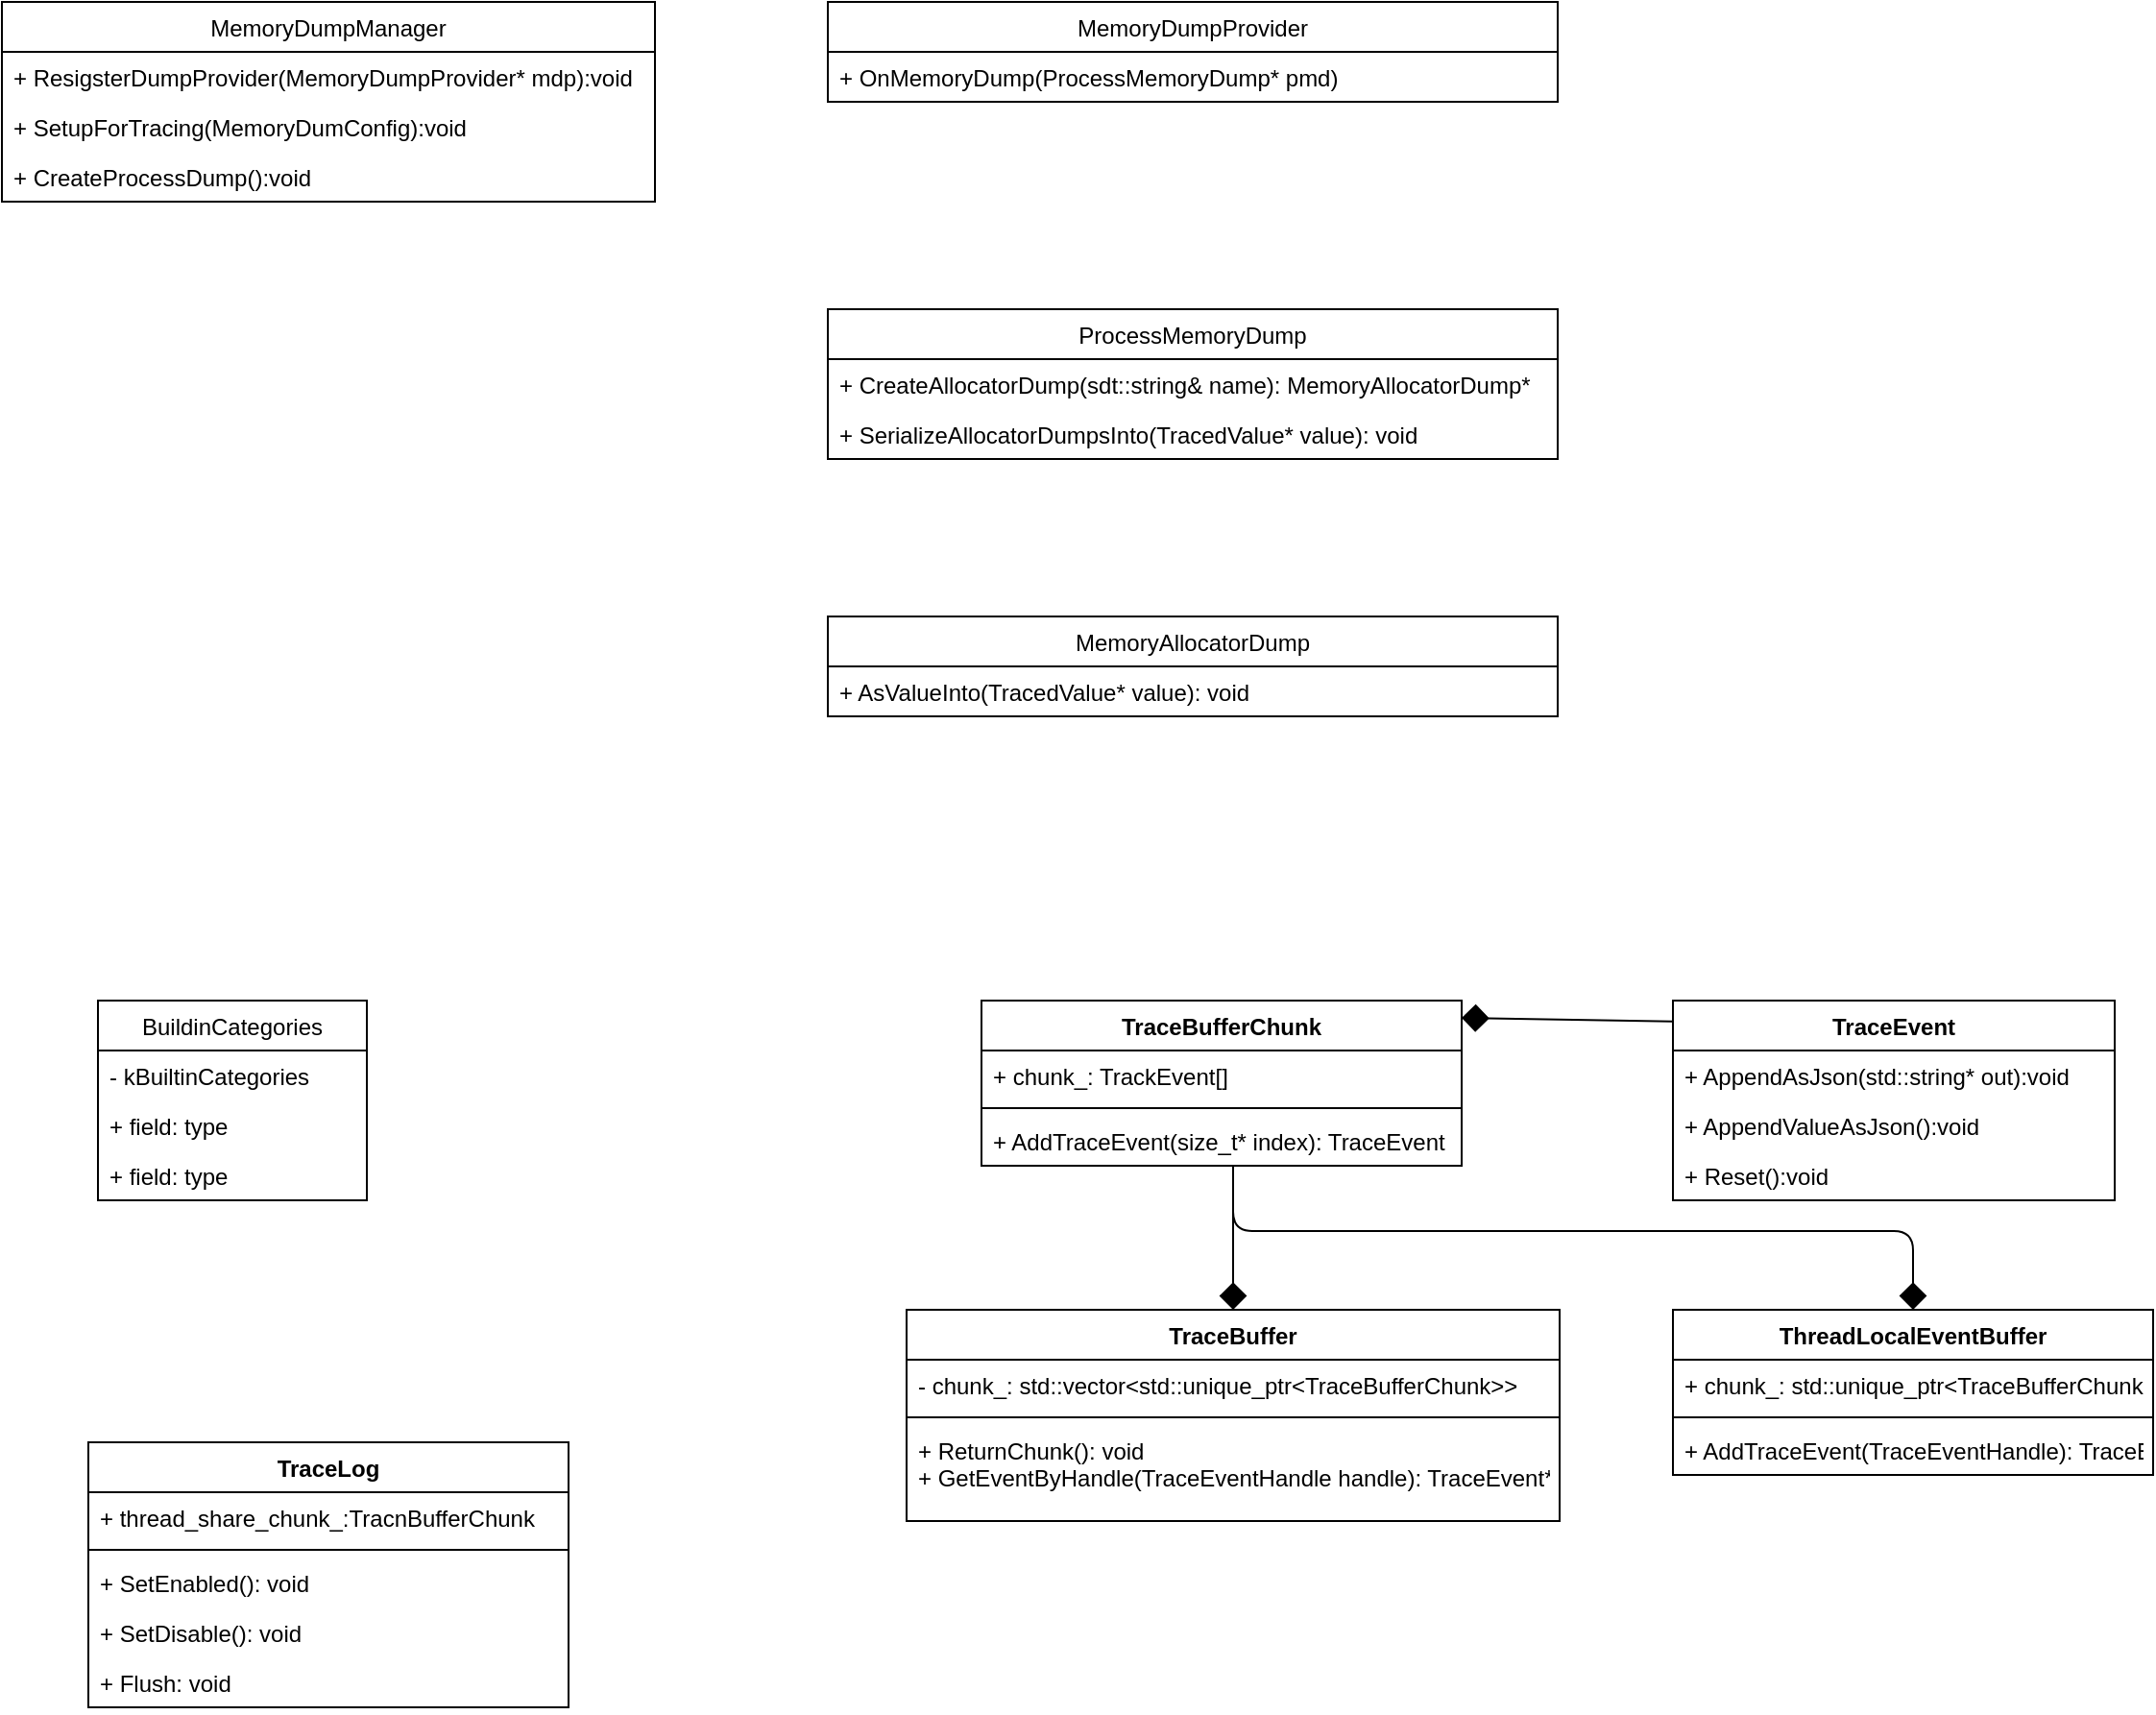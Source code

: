 <mxfile version="13.4.5" type="device"><diagram id="9j5b-aoKURdsj13jn49-" name="Page-1"><mxGraphModel dx="1422" dy="822" grid="1" gridSize="10" guides="1" tooltips="1" connect="1" arrows="1" fold="1" page="1" pageScale="1" pageWidth="827" pageHeight="1169" math="0" shadow="0"><root><mxCell id="0"/><mxCell id="1" parent="0"/><mxCell id="bRn5NN8jYjDixG__MpU9-2" value="MemoryDumpManager" style="swimlane;fontStyle=0;childLayout=stackLayout;horizontal=1;startSize=26;fillColor=none;horizontalStack=0;resizeParent=1;resizeParentMax=0;resizeLast=0;collapsible=1;marginBottom=0;" parent="1" vertex="1"><mxGeometry x="170" y="240" width="340" height="104" as="geometry"/></mxCell><mxCell id="bRn5NN8jYjDixG__MpU9-3" value="+ ResigsterDumpProvider(MemoryDumpProvider* mdp):void" style="text;strokeColor=none;fillColor=none;align=left;verticalAlign=top;spacingLeft=4;spacingRight=4;overflow=hidden;rotatable=0;points=[[0,0.5],[1,0.5]];portConstraint=eastwest;" parent="bRn5NN8jYjDixG__MpU9-2" vertex="1"><mxGeometry y="26" width="340" height="26" as="geometry"/></mxCell><mxCell id="bRn5NN8jYjDixG__MpU9-4" value="+ SetupForTracing(MemoryDumConfig):void" style="text;strokeColor=none;fillColor=none;align=left;verticalAlign=top;spacingLeft=4;spacingRight=4;overflow=hidden;rotatable=0;points=[[0,0.5],[1,0.5]];portConstraint=eastwest;" parent="bRn5NN8jYjDixG__MpU9-2" vertex="1"><mxGeometry y="52" width="340" height="26" as="geometry"/></mxCell><mxCell id="bRn5NN8jYjDixG__MpU9-5" value="+ CreateProcessDump():void" style="text;strokeColor=none;fillColor=none;align=left;verticalAlign=top;spacingLeft=4;spacingRight=4;overflow=hidden;rotatable=0;points=[[0,0.5],[1,0.5]];portConstraint=eastwest;" parent="bRn5NN8jYjDixG__MpU9-2" vertex="1"><mxGeometry y="78" width="340" height="26" as="geometry"/></mxCell><mxCell id="bRn5NN8jYjDixG__MpU9-6" value="MemoryDumpProvider" style="swimlane;fontStyle=0;childLayout=stackLayout;horizontal=1;startSize=26;fillColor=none;horizontalStack=0;resizeParent=1;resizeParentMax=0;resizeLast=0;collapsible=1;marginBottom=0;" parent="1" vertex="1"><mxGeometry x="600" y="240" width="380" height="52" as="geometry"/></mxCell><mxCell id="bRn5NN8jYjDixG__MpU9-7" value="+ OnMemoryDump(ProcessMemoryDump* pmd)" style="text;strokeColor=none;fillColor=none;align=left;verticalAlign=top;spacingLeft=4;spacingRight=4;overflow=hidden;rotatable=0;points=[[0,0.5],[1,0.5]];portConstraint=eastwest;" parent="bRn5NN8jYjDixG__MpU9-6" vertex="1"><mxGeometry y="26" width="380" height="26" as="geometry"/></mxCell><mxCell id="bRn5NN8jYjDixG__MpU9-10" value="ProcessMemoryDump" style="swimlane;fontStyle=0;childLayout=stackLayout;horizontal=1;startSize=26;fillColor=none;horizontalStack=0;resizeParent=1;resizeParentMax=0;resizeLast=0;collapsible=1;marginBottom=0;" parent="1" vertex="1"><mxGeometry x="600" y="400" width="380" height="78" as="geometry"/></mxCell><mxCell id="bRn5NN8jYjDixG__MpU9-12" value="+ CreateAllocatorDump(sdt::string&amp; name): MemoryAllocatorDump*" style="text;strokeColor=none;fillColor=none;align=left;verticalAlign=top;spacingLeft=4;spacingRight=4;overflow=hidden;rotatable=0;points=[[0,0.5],[1,0.5]];portConstraint=eastwest;" parent="bRn5NN8jYjDixG__MpU9-10" vertex="1"><mxGeometry y="26" width="380" height="26" as="geometry"/></mxCell><mxCell id="bRn5NN8jYjDixG__MpU9-13" value="+ SerializeAllocatorDumpsInto(TracedValue* value): void" style="text;strokeColor=none;fillColor=none;align=left;verticalAlign=top;spacingLeft=4;spacingRight=4;overflow=hidden;rotatable=0;points=[[0,0.5],[1,0.5]];portConstraint=eastwest;" parent="bRn5NN8jYjDixG__MpU9-10" vertex="1"><mxGeometry y="52" width="380" height="26" as="geometry"/></mxCell><mxCell id="bRn5NN8jYjDixG__MpU9-14" value="MemoryAllocatorDump" style="swimlane;fontStyle=0;childLayout=stackLayout;horizontal=1;startSize=26;fillColor=none;horizontalStack=0;resizeParent=1;resizeParentMax=0;resizeLast=0;collapsible=1;marginBottom=0;" parent="1" vertex="1"><mxGeometry x="600" y="560" width="380" height="52" as="geometry"/></mxCell><mxCell id="bRn5NN8jYjDixG__MpU9-15" value="+ AsValueInto(TracedValue* value): void" style="text;strokeColor=none;fillColor=none;align=left;verticalAlign=top;spacingLeft=4;spacingRight=4;overflow=hidden;rotatable=0;points=[[0,0.5],[1,0.5]];portConstraint=eastwest;" parent="bRn5NN8jYjDixG__MpU9-14" vertex="1"><mxGeometry y="26" width="380" height="26" as="geometry"/></mxCell><mxCell id="bRn5NN8jYjDixG__MpU9-22" value="BuildinCategories" style="swimlane;fontStyle=0;childLayout=stackLayout;horizontal=1;startSize=26;fillColor=none;horizontalStack=0;resizeParent=1;resizeParentMax=0;resizeLast=0;collapsible=1;marginBottom=0;" parent="1" vertex="1"><mxGeometry x="220" y="760" width="140" height="104" as="geometry"/></mxCell><mxCell id="bRn5NN8jYjDixG__MpU9-23" value="- kBuiltinCategories" style="text;strokeColor=none;fillColor=none;align=left;verticalAlign=top;spacingLeft=4;spacingRight=4;overflow=hidden;rotatable=0;points=[[0,0.5],[1,0.5]];portConstraint=eastwest;" parent="bRn5NN8jYjDixG__MpU9-22" vertex="1"><mxGeometry y="26" width="140" height="26" as="geometry"/></mxCell><mxCell id="bRn5NN8jYjDixG__MpU9-24" value="+ field: type" style="text;strokeColor=none;fillColor=none;align=left;verticalAlign=top;spacingLeft=4;spacingRight=4;overflow=hidden;rotatable=0;points=[[0,0.5],[1,0.5]];portConstraint=eastwest;" parent="bRn5NN8jYjDixG__MpU9-22" vertex="1"><mxGeometry y="52" width="140" height="26" as="geometry"/></mxCell><mxCell id="bRn5NN8jYjDixG__MpU9-25" value="+ field: type" style="text;strokeColor=none;fillColor=none;align=left;verticalAlign=top;spacingLeft=4;spacingRight=4;overflow=hidden;rotatable=0;points=[[0,0.5],[1,0.5]];portConstraint=eastwest;" parent="bRn5NN8jYjDixG__MpU9-22" vertex="1"><mxGeometry y="78" width="140" height="26" as="geometry"/></mxCell><mxCell id="bRn5NN8jYjDixG__MpU9-26" value="TraceBufferChunk" style="swimlane;fontStyle=1;align=center;verticalAlign=top;childLayout=stackLayout;horizontal=1;startSize=26;horizontalStack=0;resizeParent=1;resizeParentMax=0;resizeLast=0;collapsible=1;marginBottom=0;" parent="1" vertex="1"><mxGeometry x="680" y="760" width="250" height="86" as="geometry"/></mxCell><mxCell id="bRn5NN8jYjDixG__MpU9-27" value="+ chunk_: TrackEvent[]" style="text;strokeColor=none;fillColor=none;align=left;verticalAlign=top;spacingLeft=4;spacingRight=4;overflow=hidden;rotatable=0;points=[[0,0.5],[1,0.5]];portConstraint=eastwest;" parent="bRn5NN8jYjDixG__MpU9-26" vertex="1"><mxGeometry y="26" width="250" height="26" as="geometry"/></mxCell><mxCell id="bRn5NN8jYjDixG__MpU9-28" value="" style="line;strokeWidth=1;fillColor=none;align=left;verticalAlign=middle;spacingTop=-1;spacingLeft=3;spacingRight=3;rotatable=0;labelPosition=right;points=[];portConstraint=eastwest;" parent="bRn5NN8jYjDixG__MpU9-26" vertex="1"><mxGeometry y="52" width="250" height="8" as="geometry"/></mxCell><mxCell id="bRn5NN8jYjDixG__MpU9-29" value="+ AddTraceEvent(size_t* index): TraceEvent" style="text;strokeColor=none;fillColor=none;align=left;verticalAlign=top;spacingLeft=4;spacingRight=4;overflow=hidden;rotatable=0;points=[[0,0.5],[1,0.5]];portConstraint=eastwest;" parent="bRn5NN8jYjDixG__MpU9-26" vertex="1"><mxGeometry y="60" width="250" height="26" as="geometry"/></mxCell><mxCell id="bRn5NN8jYjDixG__MpU9-30" value="TraceLog" style="swimlane;fontStyle=1;align=center;verticalAlign=top;childLayout=stackLayout;horizontal=1;startSize=26;horizontalStack=0;resizeParent=1;resizeParentMax=0;resizeLast=0;collapsible=1;marginBottom=0;" parent="1" vertex="1"><mxGeometry x="215" y="990" width="250" height="138" as="geometry"/></mxCell><mxCell id="bRn5NN8jYjDixG__MpU9-31" value="+ thread_share_chunk_:TracnBufferChunk" style="text;strokeColor=none;fillColor=none;align=left;verticalAlign=top;spacingLeft=4;spacingRight=4;overflow=hidden;rotatable=0;points=[[0,0.5],[1,0.5]];portConstraint=eastwest;" parent="bRn5NN8jYjDixG__MpU9-30" vertex="1"><mxGeometry y="26" width="250" height="26" as="geometry"/></mxCell><mxCell id="bRn5NN8jYjDixG__MpU9-32" value="" style="line;strokeWidth=1;fillColor=none;align=left;verticalAlign=middle;spacingTop=-1;spacingLeft=3;spacingRight=3;rotatable=0;labelPosition=right;points=[];portConstraint=eastwest;" parent="bRn5NN8jYjDixG__MpU9-30" vertex="1"><mxGeometry y="52" width="250" height="8" as="geometry"/></mxCell><mxCell id="bRn5NN8jYjDixG__MpU9-33" value="+ SetEnabled(): void" style="text;strokeColor=none;fillColor=none;align=left;verticalAlign=top;spacingLeft=4;spacingRight=4;overflow=hidden;rotatable=0;points=[[0,0.5],[1,0.5]];portConstraint=eastwest;" parent="bRn5NN8jYjDixG__MpU9-30" vertex="1"><mxGeometry y="60" width="250" height="26" as="geometry"/></mxCell><mxCell id="bRn5NN8jYjDixG__MpU9-51" value="+ SetDisable(): void" style="text;strokeColor=none;fillColor=none;align=left;verticalAlign=top;spacingLeft=4;spacingRight=4;overflow=hidden;rotatable=0;points=[[0,0.5],[1,0.5]];portConstraint=eastwest;" parent="bRn5NN8jYjDixG__MpU9-30" vertex="1"><mxGeometry y="86" width="250" height="26" as="geometry"/></mxCell><mxCell id="bRn5NN8jYjDixG__MpU9-52" value="+ Flush: void" style="text;strokeColor=none;fillColor=none;align=left;verticalAlign=top;spacingLeft=4;spacingRight=4;overflow=hidden;rotatable=0;points=[[0,0.5],[1,0.5]];portConstraint=eastwest;" parent="bRn5NN8jYjDixG__MpU9-30" vertex="1"><mxGeometry y="112" width="250" height="26" as="geometry"/></mxCell><mxCell id="bRn5NN8jYjDixG__MpU9-42" value="" style="endArrow=diamond;endFill=1;endSize=12;html=1;exitX=0.524;exitY=1.038;exitDx=0;exitDy=0;exitPerimeter=0;entryX=0.5;entryY=0;entryDx=0;entryDy=0;fontSize=11;" parent="1" source="bRn5NN8jYjDixG__MpU9-29" target="bRn5NN8jYjDixG__MpU9-34" edge="1"><mxGeometry width="160" relative="1" as="geometry"><mxPoint x="790" y="720" as="sourcePoint"/><mxPoint x="950" y="720" as="targetPoint"/></mxGeometry></mxCell><mxCell id="bRn5NN8jYjDixG__MpU9-34" value="TraceBuffer" style="swimlane;fontStyle=1;align=center;verticalAlign=top;childLayout=stackLayout;horizontal=1;startSize=26;horizontalStack=0;resizeParent=1;resizeParentMax=0;resizeLast=0;collapsible=1;marginBottom=0;" parent="1" vertex="1"><mxGeometry x="641" y="921" width="340" height="110" as="geometry"/></mxCell><mxCell id="bRn5NN8jYjDixG__MpU9-35" value="- chunk_: std::vector&lt;std::unique_ptr&lt;TraceBufferChunk&gt;&gt;" style="text;strokeColor=none;fillColor=none;align=left;verticalAlign=top;spacingLeft=4;spacingRight=4;overflow=hidden;rotatable=0;points=[[0,0.5],[1,0.5]];portConstraint=eastwest;" parent="bRn5NN8jYjDixG__MpU9-34" vertex="1"><mxGeometry y="26" width="340" height="26" as="geometry"/></mxCell><mxCell id="bRn5NN8jYjDixG__MpU9-36" value="" style="line;strokeWidth=1;fillColor=none;align=left;verticalAlign=middle;spacingTop=-1;spacingLeft=3;spacingRight=3;rotatable=0;labelPosition=right;points=[];portConstraint=eastwest;" parent="bRn5NN8jYjDixG__MpU9-34" vertex="1"><mxGeometry y="52" width="340" height="8" as="geometry"/></mxCell><mxCell id="bRn5NN8jYjDixG__MpU9-37" value="+ ReturnChunk(): void&#10;+ GetEventByHandle(TraceEventHandle handle): TraceEvent*" style="text;strokeColor=none;fillColor=none;align=left;verticalAlign=top;spacingLeft=4;spacingRight=4;overflow=hidden;rotatable=0;points=[[0,0.5],[1,0.5]];portConstraint=eastwest;" parent="bRn5NN8jYjDixG__MpU9-34" vertex="1"><mxGeometry y="60" width="340" height="50" as="geometry"/></mxCell><mxCell id="bRn5NN8jYjDixG__MpU9-43" value="" style="endArrow=diamond;endFill=1;endSize=12;html=1;fontSize=11;exitX=0;exitY=0.105;exitDx=0;exitDy=0;exitPerimeter=0;" parent="1" source="bRn5NN8jYjDixG__MpU9-38" edge="1"><mxGeometry width="160" relative="1" as="geometry"><mxPoint x="990" y="710" as="sourcePoint"/><mxPoint x="930" y="769" as="targetPoint"/></mxGeometry></mxCell><mxCell id="bRn5NN8jYjDixG__MpU9-38" value="TraceEvent" style="swimlane;fontStyle=1;align=center;verticalAlign=top;childLayout=stackLayout;horizontal=1;startSize=26;horizontalStack=0;resizeParent=1;resizeParentMax=0;resizeLast=0;collapsible=1;marginBottom=0;" parent="1" vertex="1"><mxGeometry x="1040" y="760" width="230" height="104" as="geometry"/></mxCell><mxCell id="bRn5NN8jYjDixG__MpU9-41" value="+ AppendAsJson(std::string* out):void" style="text;strokeColor=none;fillColor=none;align=left;verticalAlign=top;spacingLeft=4;spacingRight=4;overflow=hidden;rotatable=0;points=[[0,0.5],[1,0.5]];portConstraint=eastwest;" parent="bRn5NN8jYjDixG__MpU9-38" vertex="1"><mxGeometry y="26" width="230" height="26" as="geometry"/></mxCell><mxCell id="bRn5NN8jYjDixG__MpU9-39" value="+ AppendValueAsJson():void" style="text;strokeColor=none;fillColor=none;align=left;verticalAlign=top;spacingLeft=4;spacingRight=4;overflow=hidden;rotatable=0;points=[[0,0.5],[1,0.5]];portConstraint=eastwest;" parent="bRn5NN8jYjDixG__MpU9-38" vertex="1"><mxGeometry y="52" width="230" height="26" as="geometry"/></mxCell><mxCell id="bRn5NN8jYjDixG__MpU9-50" value="+ Reset():void" style="text;strokeColor=none;fillColor=none;align=left;verticalAlign=top;spacingLeft=4;spacingRight=4;overflow=hidden;rotatable=0;points=[[0,0.5],[1,0.5]];portConstraint=eastwest;" parent="bRn5NN8jYjDixG__MpU9-38" vertex="1"><mxGeometry y="78" width="230" height="26" as="geometry"/></mxCell><mxCell id="bRn5NN8jYjDixG__MpU9-45" value="ThreadLocalEventBuffer" style="swimlane;fontStyle=1;align=center;verticalAlign=top;childLayout=stackLayout;horizontal=1;startSize=26;horizontalStack=0;resizeParent=1;resizeParentMax=0;resizeLast=0;collapsible=1;marginBottom=0;" parent="1" vertex="1"><mxGeometry x="1040" y="921" width="250" height="86" as="geometry"/></mxCell><mxCell id="bRn5NN8jYjDixG__MpU9-46" value="+ chunk_: std::unique_ptr&lt;TraceBufferChunk&gt;" style="text;strokeColor=none;fillColor=none;align=left;verticalAlign=top;spacingLeft=4;spacingRight=4;overflow=hidden;rotatable=0;points=[[0,0.5],[1,0.5]];portConstraint=eastwest;" parent="bRn5NN8jYjDixG__MpU9-45" vertex="1"><mxGeometry y="26" width="250" height="26" as="geometry"/></mxCell><mxCell id="bRn5NN8jYjDixG__MpU9-47" value="" style="line;strokeWidth=1;fillColor=none;align=left;verticalAlign=middle;spacingTop=-1;spacingLeft=3;spacingRight=3;rotatable=0;labelPosition=right;points=[];portConstraint=eastwest;" parent="bRn5NN8jYjDixG__MpU9-45" vertex="1"><mxGeometry y="52" width="250" height="8" as="geometry"/></mxCell><mxCell id="bRn5NN8jYjDixG__MpU9-48" value="+ AddTraceEvent(TraceEventHandle): TraceEvent" style="text;strokeColor=none;fillColor=none;align=left;verticalAlign=top;spacingLeft=4;spacingRight=4;overflow=hidden;rotatable=0;points=[[0,0.5],[1,0.5]];portConstraint=eastwest;" parent="bRn5NN8jYjDixG__MpU9-45" vertex="1"><mxGeometry y="60" width="250" height="26" as="geometry"/></mxCell><mxCell id="bRn5NN8jYjDixG__MpU9-49" value="" style="endArrow=diamond;endFill=1;endSize=12;html=1;exitX=0.524;exitY=1;exitDx=0;exitDy=0;exitPerimeter=0;entryX=0.5;entryY=0;entryDx=0;entryDy=0;fontSize=11;" parent="1" source="bRn5NN8jYjDixG__MpU9-29" target="bRn5NN8jYjDixG__MpU9-45" edge="1"><mxGeometry width="160" relative="1" as="geometry"><mxPoint x="821" y="856.988" as="sourcePoint"/><mxPoint x="821" y="931" as="targetPoint"/><Array as="points"><mxPoint x="811" y="880"/><mxPoint x="1165" y="880"/></Array></mxGeometry></mxCell></root></mxGraphModel></diagram></mxfile>